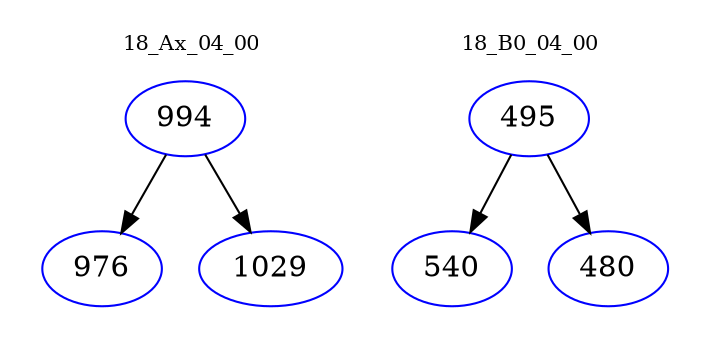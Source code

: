 digraph{
subgraph cluster_0 {
color = white
label = "18_Ax_04_00";
fontsize=10;
T0_994 [label="994", color="blue"]
T0_994 -> T0_976 [color="black"]
T0_976 [label="976", color="blue"]
T0_994 -> T0_1029 [color="black"]
T0_1029 [label="1029", color="blue"]
}
subgraph cluster_1 {
color = white
label = "18_B0_04_00";
fontsize=10;
T1_495 [label="495", color="blue"]
T1_495 -> T1_540 [color="black"]
T1_540 [label="540", color="blue"]
T1_495 -> T1_480 [color="black"]
T1_480 [label="480", color="blue"]
}
}
